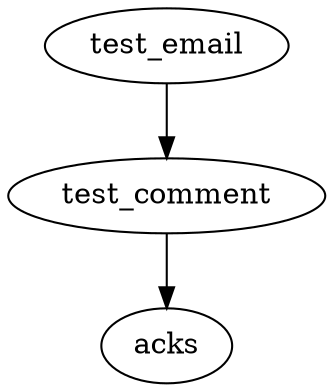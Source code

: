 digraph config {
    // We can use the same configurations to validate data as it comes into the system, and reject
    // it if it doesn't match some arbitrary criteria.
    // To do this, we can specify flows _into_ a model pseudonode, for example the `acks` pseudonode
    // which validates alert acknowledgements.

    // For example, if we want to enforce that all alert acknowlegments have a valid @example.com email,
    // and have a comment, we can set up a flow like this:
    test_email -> test_comment [type="regex" field="creator" regex=".+@example.com"]; // First check the email
    test_comment -> acks [type="regex" field="comment" regex=".+"]; // Then check the comment.

    // If there is any flow into the `acks` pseudonode that the acknowledgment can pass through, then it is accepted.
}
